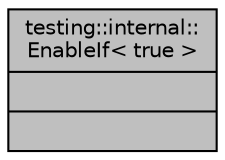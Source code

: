 digraph "testing::internal::EnableIf&lt; true &gt;"
{
 // LATEX_PDF_SIZE
  edge [fontname="Helvetica",fontsize="10",labelfontname="Helvetica",labelfontsize="10"];
  node [fontname="Helvetica",fontsize="10",shape=record];
  Node1 [label="{testing::internal::\lEnableIf\< true \>\n||}",height=0.2,width=0.4,color="black", fillcolor="grey75", style="filled", fontcolor="black",tooltip=" "];
}
